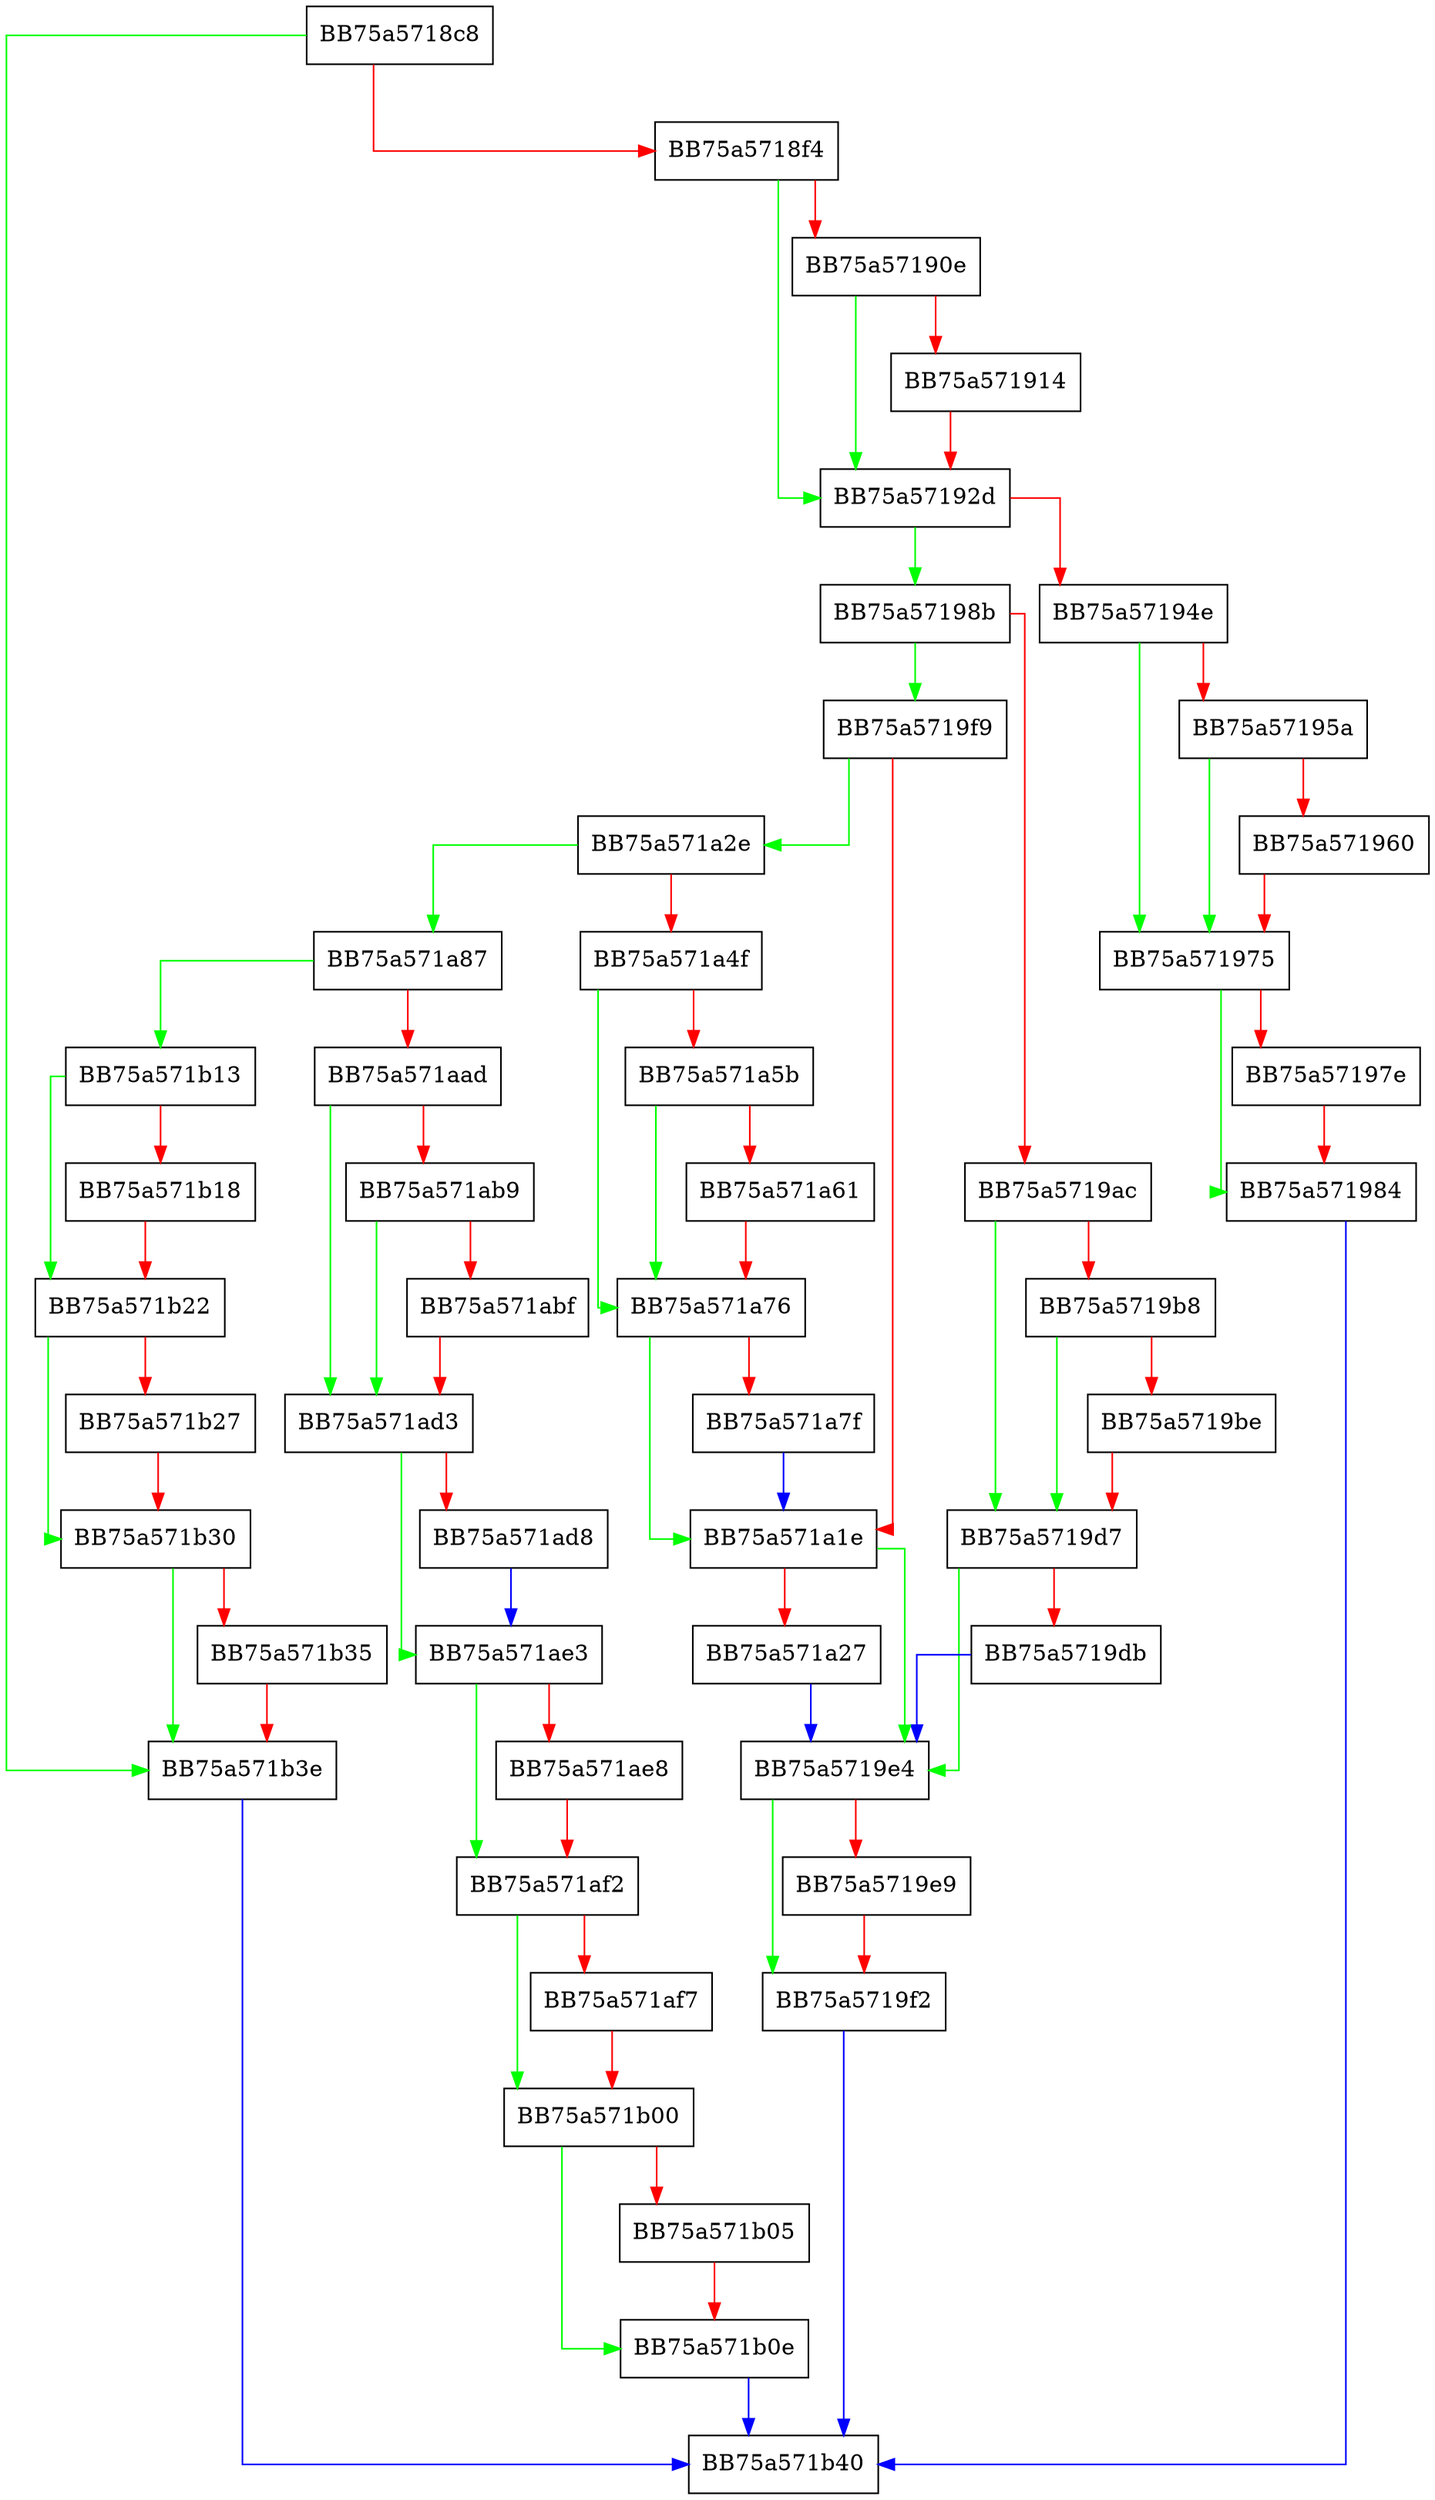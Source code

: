 digraph UtilUninstallDriver {
  node [shape="box"];
  graph [splines=ortho];
  BB75a5718c8 -> BB75a571b3e [color="green"];
  BB75a5718c8 -> BB75a5718f4 [color="red"];
  BB75a5718f4 -> BB75a57192d [color="green"];
  BB75a5718f4 -> BB75a57190e [color="red"];
  BB75a57190e -> BB75a57192d [color="green"];
  BB75a57190e -> BB75a571914 [color="red"];
  BB75a571914 -> BB75a57192d [color="red"];
  BB75a57192d -> BB75a57198b [color="green"];
  BB75a57192d -> BB75a57194e [color="red"];
  BB75a57194e -> BB75a571975 [color="green"];
  BB75a57194e -> BB75a57195a [color="red"];
  BB75a57195a -> BB75a571975 [color="green"];
  BB75a57195a -> BB75a571960 [color="red"];
  BB75a571960 -> BB75a571975 [color="red"];
  BB75a571975 -> BB75a571984 [color="green"];
  BB75a571975 -> BB75a57197e [color="red"];
  BB75a57197e -> BB75a571984 [color="red"];
  BB75a571984 -> BB75a571b40 [color="blue"];
  BB75a57198b -> BB75a5719f9 [color="green"];
  BB75a57198b -> BB75a5719ac [color="red"];
  BB75a5719ac -> BB75a5719d7 [color="green"];
  BB75a5719ac -> BB75a5719b8 [color="red"];
  BB75a5719b8 -> BB75a5719d7 [color="green"];
  BB75a5719b8 -> BB75a5719be [color="red"];
  BB75a5719be -> BB75a5719d7 [color="red"];
  BB75a5719d7 -> BB75a5719e4 [color="green"];
  BB75a5719d7 -> BB75a5719db [color="red"];
  BB75a5719db -> BB75a5719e4 [color="blue"];
  BB75a5719e4 -> BB75a5719f2 [color="green"];
  BB75a5719e4 -> BB75a5719e9 [color="red"];
  BB75a5719e9 -> BB75a5719f2 [color="red"];
  BB75a5719f2 -> BB75a571b40 [color="blue"];
  BB75a5719f9 -> BB75a571a2e [color="green"];
  BB75a5719f9 -> BB75a571a1e [color="red"];
  BB75a571a1e -> BB75a5719e4 [color="green"];
  BB75a571a1e -> BB75a571a27 [color="red"];
  BB75a571a27 -> BB75a5719e4 [color="blue"];
  BB75a571a2e -> BB75a571a87 [color="green"];
  BB75a571a2e -> BB75a571a4f [color="red"];
  BB75a571a4f -> BB75a571a76 [color="green"];
  BB75a571a4f -> BB75a571a5b [color="red"];
  BB75a571a5b -> BB75a571a76 [color="green"];
  BB75a571a5b -> BB75a571a61 [color="red"];
  BB75a571a61 -> BB75a571a76 [color="red"];
  BB75a571a76 -> BB75a571a1e [color="green"];
  BB75a571a76 -> BB75a571a7f [color="red"];
  BB75a571a7f -> BB75a571a1e [color="blue"];
  BB75a571a87 -> BB75a571b13 [color="green"];
  BB75a571a87 -> BB75a571aad [color="red"];
  BB75a571aad -> BB75a571ad3 [color="green"];
  BB75a571aad -> BB75a571ab9 [color="red"];
  BB75a571ab9 -> BB75a571ad3 [color="green"];
  BB75a571ab9 -> BB75a571abf [color="red"];
  BB75a571abf -> BB75a571ad3 [color="red"];
  BB75a571ad3 -> BB75a571ae3 [color="green"];
  BB75a571ad3 -> BB75a571ad8 [color="red"];
  BB75a571ad8 -> BB75a571ae3 [color="blue"];
  BB75a571ae3 -> BB75a571af2 [color="green"];
  BB75a571ae3 -> BB75a571ae8 [color="red"];
  BB75a571ae8 -> BB75a571af2 [color="red"];
  BB75a571af2 -> BB75a571b00 [color="green"];
  BB75a571af2 -> BB75a571af7 [color="red"];
  BB75a571af7 -> BB75a571b00 [color="red"];
  BB75a571b00 -> BB75a571b0e [color="green"];
  BB75a571b00 -> BB75a571b05 [color="red"];
  BB75a571b05 -> BB75a571b0e [color="red"];
  BB75a571b0e -> BB75a571b40 [color="blue"];
  BB75a571b13 -> BB75a571b22 [color="green"];
  BB75a571b13 -> BB75a571b18 [color="red"];
  BB75a571b18 -> BB75a571b22 [color="red"];
  BB75a571b22 -> BB75a571b30 [color="green"];
  BB75a571b22 -> BB75a571b27 [color="red"];
  BB75a571b27 -> BB75a571b30 [color="red"];
  BB75a571b30 -> BB75a571b3e [color="green"];
  BB75a571b30 -> BB75a571b35 [color="red"];
  BB75a571b35 -> BB75a571b3e [color="red"];
  BB75a571b3e -> BB75a571b40 [color="blue"];
}
